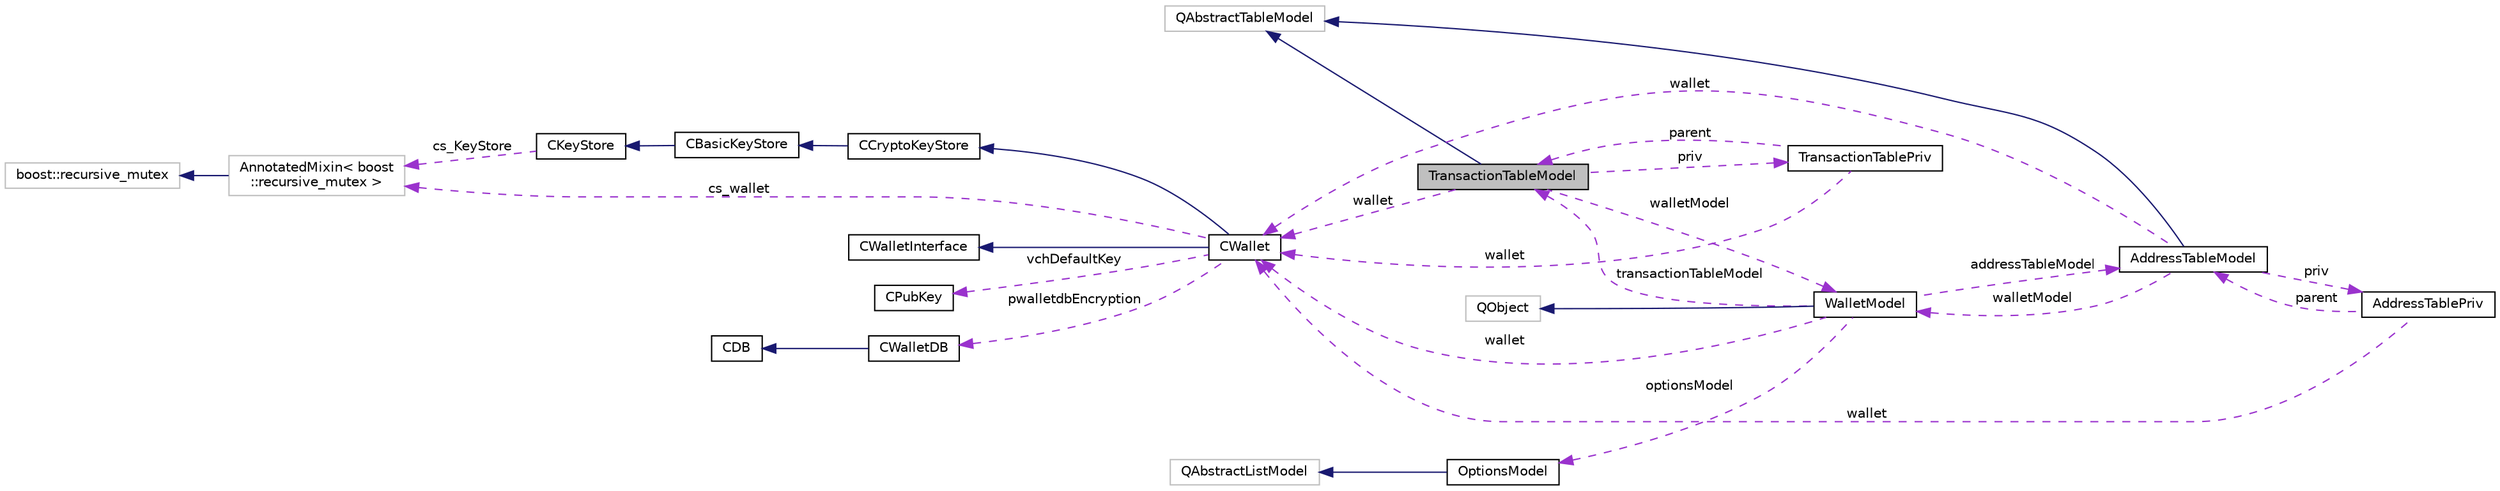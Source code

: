 digraph "TransactionTableModel"
{
  edge [fontname="Helvetica",fontsize="10",labelfontname="Helvetica",labelfontsize="10"];
  node [fontname="Helvetica",fontsize="10",shape=record];
  rankdir="LR";
  Node2 [label="TransactionTableModel",height=0.2,width=0.4,color="black", fillcolor="grey75", style="filled", fontcolor="black"];
  Node3 -> Node2 [dir="back",color="midnightblue",fontsize="10",style="solid",fontname="Helvetica"];
  Node3 [label="QAbstractTableModel",height=0.2,width=0.4,color="grey75", fillcolor="white", style="filled"];
  Node4 -> Node2 [dir="back",color="darkorchid3",fontsize="10",style="dashed",label=" priv" ,fontname="Helvetica"];
  Node4 [label="TransactionTablePriv",height=0.2,width=0.4,color="black", fillcolor="white", style="filled",URL="$class_transaction_table_priv.html"];
  Node2 -> Node4 [dir="back",color="darkorchid3",fontsize="10",style="dashed",label=" parent" ,fontname="Helvetica"];
  Node5 -> Node4 [dir="back",color="darkorchid3",fontsize="10",style="dashed",label=" wallet" ,fontname="Helvetica"];
  Node5 [label="CWallet",height=0.2,width=0.4,color="black", fillcolor="white", style="filled",URL="$class_c_wallet.html",tooltip="A CWallet is an extension of a keystore, which also maintains a set of transactions and balances..."];
  Node6 -> Node5 [dir="back",color="midnightblue",fontsize="10",style="solid",fontname="Helvetica"];
  Node6 [label="CCryptoKeyStore",height=0.2,width=0.4,color="black", fillcolor="white", style="filled",URL="$class_c_crypto_key_store.html",tooltip="Keystore which keeps the private keys encrypted. "];
  Node7 -> Node6 [dir="back",color="midnightblue",fontsize="10",style="solid",fontname="Helvetica"];
  Node7 [label="CBasicKeyStore",height=0.2,width=0.4,color="black", fillcolor="white", style="filled",URL="$class_c_basic_key_store.html",tooltip="Basic key store, that keeps keys in an address->secret map. "];
  Node8 -> Node7 [dir="back",color="midnightblue",fontsize="10",style="solid",fontname="Helvetica"];
  Node8 [label="CKeyStore",height=0.2,width=0.4,color="black", fillcolor="white", style="filled",URL="$class_c_key_store.html",tooltip="A virtual base class for key stores. "];
  Node9 -> Node8 [dir="back",color="darkorchid3",fontsize="10",style="dashed",label=" cs_KeyStore" ,fontname="Helvetica"];
  Node9 [label="AnnotatedMixin\< boost\l::recursive_mutex \>",height=0.2,width=0.4,color="grey75", fillcolor="white", style="filled"];
  Node10 -> Node9 [dir="back",color="midnightblue",fontsize="10",style="solid",fontname="Helvetica"];
  Node10 [label="boost::recursive_mutex",height=0.2,width=0.4,color="grey75", fillcolor="white", style="filled"];
  Node11 -> Node5 [dir="back",color="midnightblue",fontsize="10",style="solid",fontname="Helvetica"];
  Node11 [label="CWalletInterface",height=0.2,width=0.4,color="black", fillcolor="white", style="filled",URL="$class_c_wallet_interface.html"];
  Node12 -> Node5 [dir="back",color="darkorchid3",fontsize="10",style="dashed",label=" vchDefaultKey" ,fontname="Helvetica"];
  Node12 [label="CPubKey",height=0.2,width=0.4,color="black", fillcolor="white", style="filled",URL="$class_c_pub_key.html",tooltip="An encapsulated public key. "];
  Node9 -> Node5 [dir="back",color="darkorchid3",fontsize="10",style="dashed",label=" cs_wallet" ,fontname="Helvetica"];
  Node13 -> Node5 [dir="back",color="darkorchid3",fontsize="10",style="dashed",label=" pwalletdbEncryption" ,fontname="Helvetica"];
  Node13 [label="CWalletDB",height=0.2,width=0.4,color="black", fillcolor="white", style="filled",URL="$class_c_wallet_d_b.html",tooltip="Access to the wallet database (wallet.dat) "];
  Node14 -> Node13 [dir="back",color="midnightblue",fontsize="10",style="solid",fontname="Helvetica"];
  Node14 [label="CDB",height=0.2,width=0.4,color="black", fillcolor="white", style="filled",URL="$class_c_d_b.html",tooltip="RAII class that provides access to a Berkeley database. "];
  Node15 -> Node2 [dir="back",color="darkorchid3",fontsize="10",style="dashed",label=" walletModel" ,fontname="Helvetica"];
  Node15 [label="WalletModel",height=0.2,width=0.4,color="black", fillcolor="white", style="filled",URL="$class_wallet_model.html",tooltip="Interface to Ion wallet from Qt view code. "];
  Node16 -> Node15 [dir="back",color="midnightblue",fontsize="10",style="solid",fontname="Helvetica"];
  Node16 [label="QObject",height=0.2,width=0.4,color="grey75", fillcolor="white", style="filled"];
  Node2 -> Node15 [dir="back",color="darkorchid3",fontsize="10",style="dashed",label=" transactionTableModel" ,fontname="Helvetica"];
  Node17 -> Node15 [dir="back",color="darkorchid3",fontsize="10",style="dashed",label=" addressTableModel" ,fontname="Helvetica"];
  Node17 [label="AddressTableModel",height=0.2,width=0.4,color="black", fillcolor="white", style="filled",URL="$class_address_table_model.html",tooltip="Qt model of the address book in the core. "];
  Node3 -> Node17 [dir="back",color="midnightblue",fontsize="10",style="solid",fontname="Helvetica"];
  Node18 -> Node17 [dir="back",color="darkorchid3",fontsize="10",style="dashed",label=" priv" ,fontname="Helvetica"];
  Node18 [label="AddressTablePriv",height=0.2,width=0.4,color="black", fillcolor="white", style="filled",URL="$class_address_table_priv.html"];
  Node17 -> Node18 [dir="back",color="darkorchid3",fontsize="10",style="dashed",label=" parent" ,fontname="Helvetica"];
  Node5 -> Node18 [dir="back",color="darkorchid3",fontsize="10",style="dashed",label=" wallet" ,fontname="Helvetica"];
  Node15 -> Node17 [dir="back",color="darkorchid3",fontsize="10",style="dashed",label=" walletModel" ,fontname="Helvetica"];
  Node5 -> Node17 [dir="back",color="darkorchid3",fontsize="10",style="dashed",label=" wallet" ,fontname="Helvetica"];
  Node19 -> Node15 [dir="back",color="darkorchid3",fontsize="10",style="dashed",label=" optionsModel" ,fontname="Helvetica"];
  Node19 [label="OptionsModel",height=0.2,width=0.4,color="black", fillcolor="white", style="filled",URL="$class_options_model.html",tooltip="Interface from Qt to configuration data structure for Ion client. "];
  Node20 -> Node19 [dir="back",color="midnightblue",fontsize="10",style="solid",fontname="Helvetica"];
  Node20 [label="QAbstractListModel",height=0.2,width=0.4,color="grey75", fillcolor="white", style="filled"];
  Node5 -> Node15 [dir="back",color="darkorchid3",fontsize="10",style="dashed",label=" wallet" ,fontname="Helvetica"];
  Node5 -> Node2 [dir="back",color="darkorchid3",fontsize="10",style="dashed",label=" wallet" ,fontname="Helvetica"];
}
